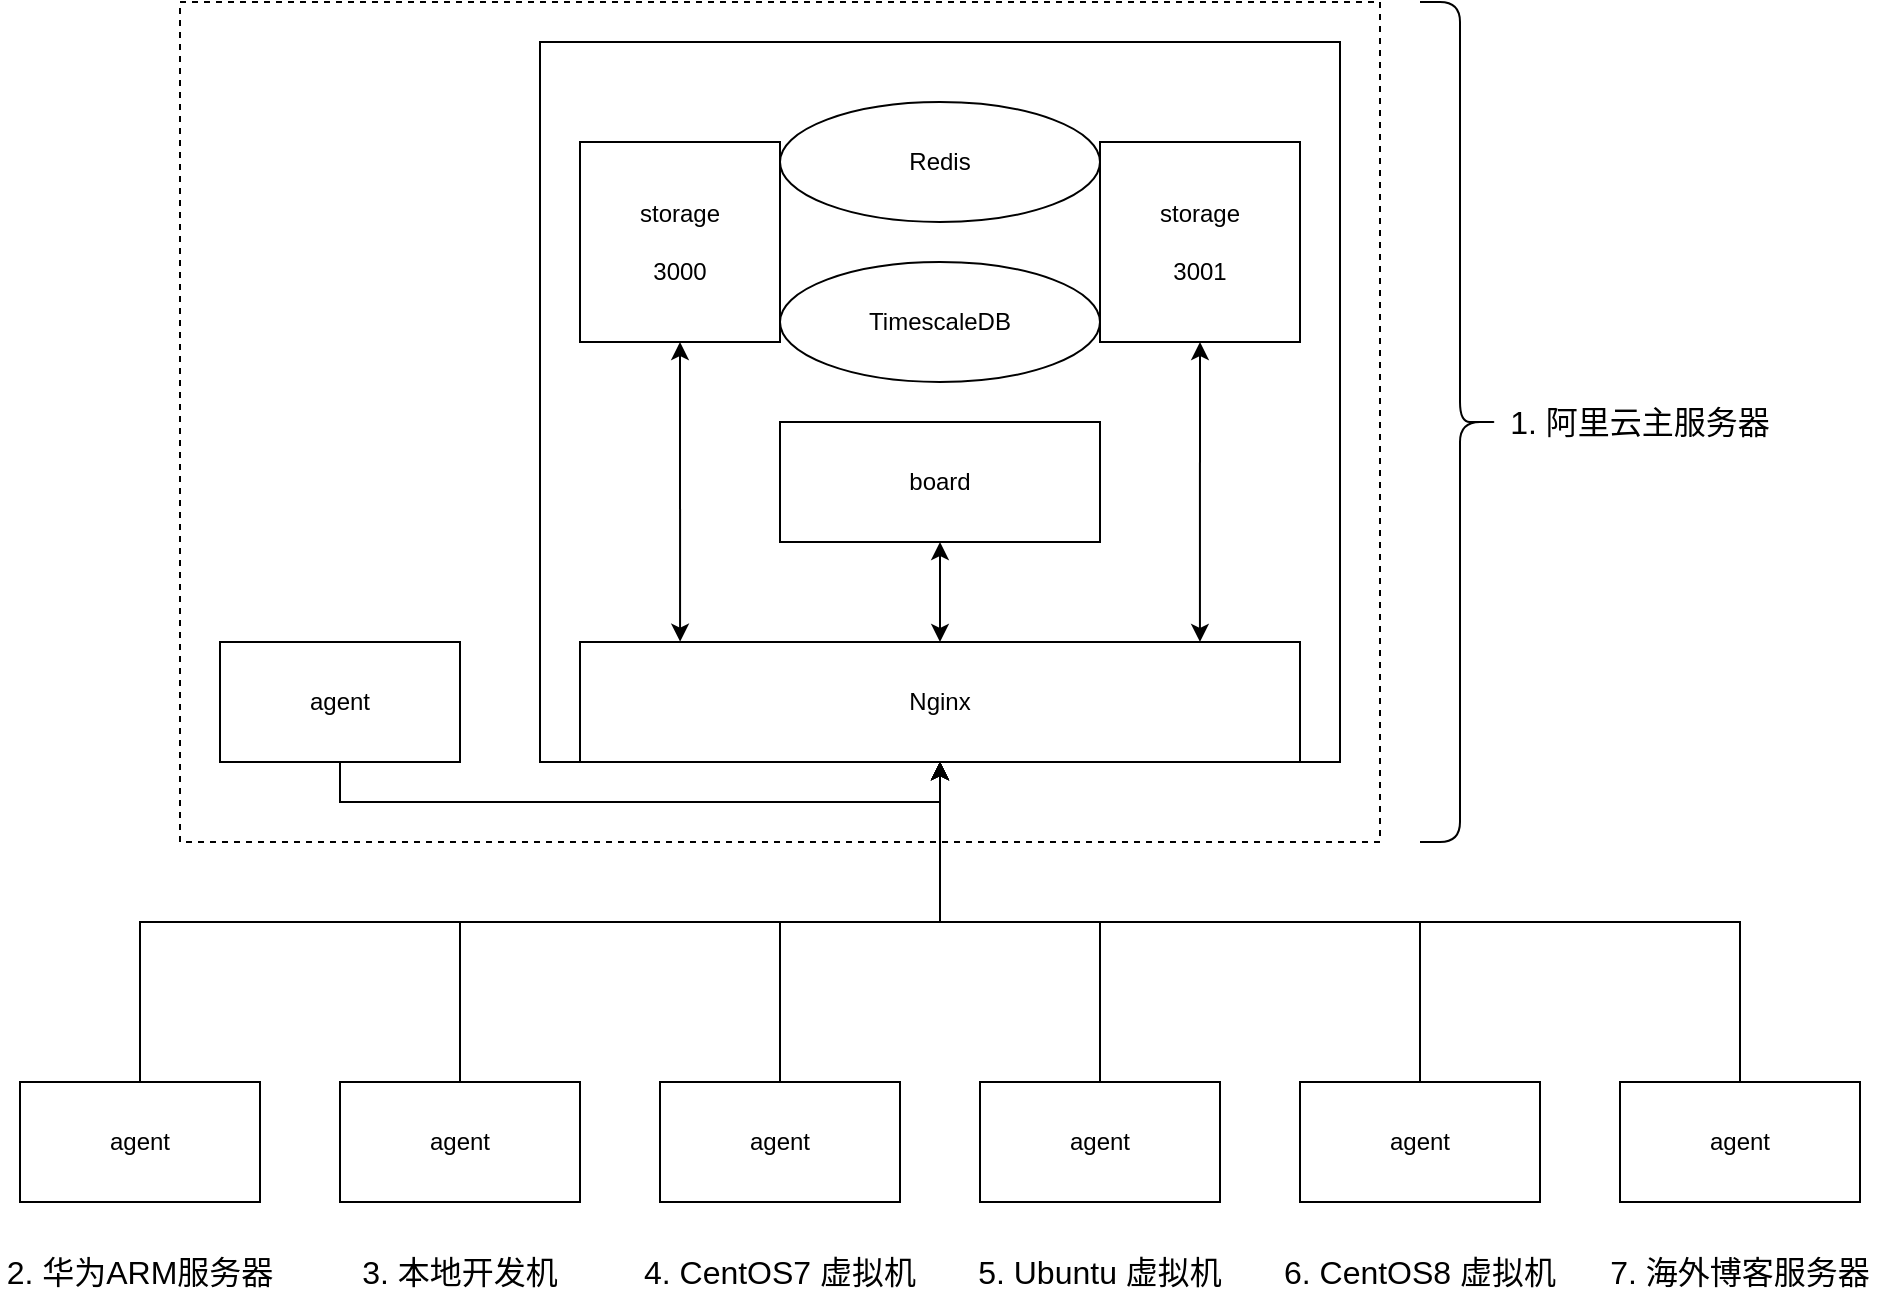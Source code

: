 <mxfile version="13.0.3" type="device" pages="3"><diagram id="oMDLLKR0qN7W7a1a9F6W" name="Page-1"><mxGraphModel dx="1762" dy="730" grid="1" gridSize="10" guides="0" tooltips="1" connect="1" arrows="1" fold="1" page="0" pageScale="1" pageWidth="827" pageHeight="1169" math="0" shadow="0"><root><mxCell id="0"/><mxCell id="1" parent="0"/><mxCell id="gWbpc-otTtTJiWKh2Hh1-37" value="" style="rounded=0;whiteSpace=wrap;html=1;fontSize=16;dashed=1;fillColor=none;" parent="1" vertex="1"><mxGeometry x="40" y="60" width="600" height="420" as="geometry"/></mxCell><mxCell id="gWbpc-otTtTJiWKh2Hh1-10" value="" style="rounded=0;whiteSpace=wrap;html=1;" parent="1" vertex="1"><mxGeometry x="220" y="80" width="400" height="360" as="geometry"/></mxCell><mxCell id="gWbpc-otTtTJiWKh2Hh1-25" style="edgeStyle=orthogonalEdgeStyle;rounded=0;orthogonalLoop=1;jettySize=auto;html=1;exitX=0.5;exitY=1;exitDx=0;exitDy=0;entryX=0.139;entryY=-0.003;entryDx=0;entryDy=0;entryPerimeter=0;startArrow=classic;startFill=1;" parent="1" source="gWbpc-otTtTJiWKh2Hh1-11" target="gWbpc-otTtTJiWKh2Hh1-23" edge="1"><mxGeometry relative="1" as="geometry"/></mxCell><mxCell id="gWbpc-otTtTJiWKh2Hh1-11" value="storage&lt;br&gt;&lt;br&gt;3000" style="rounded=0;whiteSpace=wrap;html=1;" parent="1" vertex="1"><mxGeometry x="240" y="130" width="100" height="100" as="geometry"/></mxCell><mxCell id="gWbpc-otTtTJiWKh2Hh1-24" style="edgeStyle=orthogonalEdgeStyle;rounded=0;orthogonalLoop=1;jettySize=auto;html=1;exitX=0.5;exitY=1;exitDx=0;exitDy=0;entryX=0.861;entryY=-0.001;entryDx=0;entryDy=0;entryPerimeter=0;startArrow=classic;startFill=1;" parent="1" source="gWbpc-otTtTJiWKh2Hh1-12" target="gWbpc-otTtTJiWKh2Hh1-23" edge="1"><mxGeometry relative="1" as="geometry"/></mxCell><mxCell id="gWbpc-otTtTJiWKh2Hh1-12" value="storage&lt;br&gt;&lt;br&gt;3001" style="rounded=0;whiteSpace=wrap;html=1;" parent="1" vertex="1"><mxGeometry x="500" y="130" width="100" height="100" as="geometry"/></mxCell><mxCell id="gWbpc-otTtTJiWKh2Hh1-26" style="edgeStyle=orthogonalEdgeStyle;rounded=0;orthogonalLoop=1;jettySize=auto;html=1;exitX=0.5;exitY=1;exitDx=0;exitDy=0;entryX=0.5;entryY=0;entryDx=0;entryDy=0;startArrow=classic;startFill=1;" parent="1" source="gWbpc-otTtTJiWKh2Hh1-13" target="gWbpc-otTtTJiWKh2Hh1-23" edge="1"><mxGeometry relative="1" as="geometry"/></mxCell><mxCell id="gWbpc-otTtTJiWKh2Hh1-13" value="board" style="rounded=0;whiteSpace=wrap;html=1;" parent="1" vertex="1"><mxGeometry x="340" y="270" width="160" height="60" as="geometry"/></mxCell><mxCell id="gWbpc-otTtTJiWKh2Hh1-33" style="edgeStyle=orthogonalEdgeStyle;rounded=0;orthogonalLoop=1;jettySize=auto;html=1;exitX=0.5;exitY=1;exitDx=0;exitDy=0;entryX=0.5;entryY=1;entryDx=0;entryDy=0;startArrow=none;startFill=0;" parent="1" source="gWbpc-otTtTJiWKh2Hh1-14" target="gWbpc-otTtTJiWKh2Hh1-23" edge="1"><mxGeometry relative="1" as="geometry"/></mxCell><mxCell id="gWbpc-otTtTJiWKh2Hh1-14" value="agent" style="rounded=0;whiteSpace=wrap;html=1;" parent="1" vertex="1"><mxGeometry x="60" y="380" width="120" height="60" as="geometry"/></mxCell><mxCell id="gWbpc-otTtTJiWKh2Hh1-27" style="edgeStyle=orthogonalEdgeStyle;rounded=0;orthogonalLoop=1;jettySize=auto;html=1;exitX=0.5;exitY=0;exitDx=0;exitDy=0;entryX=0.5;entryY=1;entryDx=0;entryDy=0;startArrow=none;startFill=0;" parent="1" source="gWbpc-otTtTJiWKh2Hh1-15" target="gWbpc-otTtTJiWKh2Hh1-23" edge="1"><mxGeometry relative="1" as="geometry"/></mxCell><mxCell id="gWbpc-otTtTJiWKh2Hh1-15" value="agent" style="rounded=0;whiteSpace=wrap;html=1;" parent="1" vertex="1"><mxGeometry x="-40" y="600" width="120" height="60" as="geometry"/></mxCell><mxCell id="gWbpc-otTtTJiWKh2Hh1-28" style="edgeStyle=orthogonalEdgeStyle;rounded=0;orthogonalLoop=1;jettySize=auto;html=1;exitX=0.5;exitY=0;exitDx=0;exitDy=0;entryX=0.5;entryY=1;entryDx=0;entryDy=0;startArrow=none;startFill=0;" parent="1" source="gWbpc-otTtTJiWKh2Hh1-16" target="gWbpc-otTtTJiWKh2Hh1-23" edge="1"><mxGeometry relative="1" as="geometry"/></mxCell><mxCell id="gWbpc-otTtTJiWKh2Hh1-16" value="agent" style="rounded=0;whiteSpace=wrap;html=1;" parent="1" vertex="1"><mxGeometry x="120" y="600" width="120" height="60" as="geometry"/></mxCell><mxCell id="gWbpc-otTtTJiWKh2Hh1-30" style="edgeStyle=orthogonalEdgeStyle;rounded=0;orthogonalLoop=1;jettySize=auto;html=1;exitX=0.5;exitY=0;exitDx=0;exitDy=0;entryX=0.5;entryY=1;entryDx=0;entryDy=0;startArrow=none;startFill=0;" parent="1" source="gWbpc-otTtTJiWKh2Hh1-17" target="gWbpc-otTtTJiWKh2Hh1-23" edge="1"><mxGeometry relative="1" as="geometry"/></mxCell><mxCell id="gWbpc-otTtTJiWKh2Hh1-17" value="agent" style="rounded=0;whiteSpace=wrap;html=1;" parent="1" vertex="1"><mxGeometry x="440" y="600" width="120" height="60" as="geometry"/></mxCell><mxCell id="gWbpc-otTtTJiWKh2Hh1-29" style="edgeStyle=orthogonalEdgeStyle;rounded=0;orthogonalLoop=1;jettySize=auto;html=1;exitX=0.5;exitY=0;exitDx=0;exitDy=0;entryX=0.5;entryY=1;entryDx=0;entryDy=0;startArrow=none;startFill=0;" parent="1" source="gWbpc-otTtTJiWKh2Hh1-18" target="gWbpc-otTtTJiWKh2Hh1-23" edge="1"><mxGeometry relative="1" as="geometry"/></mxCell><mxCell id="gWbpc-otTtTJiWKh2Hh1-18" value="agent" style="rounded=0;whiteSpace=wrap;html=1;" parent="1" vertex="1"><mxGeometry x="280" y="600" width="120" height="60" as="geometry"/></mxCell><mxCell id="gWbpc-otTtTJiWKh2Hh1-31" style="edgeStyle=orthogonalEdgeStyle;rounded=0;orthogonalLoop=1;jettySize=auto;html=1;exitX=0.5;exitY=0;exitDx=0;exitDy=0;entryX=0.5;entryY=1;entryDx=0;entryDy=0;startArrow=none;startFill=0;" parent="1" source="gWbpc-otTtTJiWKh2Hh1-19" target="gWbpc-otTtTJiWKh2Hh1-23" edge="1"><mxGeometry relative="1" as="geometry"/></mxCell><mxCell id="gWbpc-otTtTJiWKh2Hh1-19" value="agent" style="rounded=0;whiteSpace=wrap;html=1;" parent="1" vertex="1"><mxGeometry x="600" y="600" width="120" height="60" as="geometry"/></mxCell><mxCell id="gWbpc-otTtTJiWKh2Hh1-32" style="edgeStyle=orthogonalEdgeStyle;rounded=0;orthogonalLoop=1;jettySize=auto;html=1;exitX=0.5;exitY=0;exitDx=0;exitDy=0;entryX=0.5;entryY=1;entryDx=0;entryDy=0;startArrow=none;startFill=0;" parent="1" source="gWbpc-otTtTJiWKh2Hh1-20" target="gWbpc-otTtTJiWKh2Hh1-23" edge="1"><mxGeometry relative="1" as="geometry"/></mxCell><mxCell id="gWbpc-otTtTJiWKh2Hh1-20" value="agent" style="rounded=0;whiteSpace=wrap;html=1;" parent="1" vertex="1"><mxGeometry x="760" y="600" width="120" height="60" as="geometry"/></mxCell><mxCell id="gWbpc-otTtTJiWKh2Hh1-21" value="Redis" style="ellipse;whiteSpace=wrap;html=1;" parent="1" vertex="1"><mxGeometry x="340" y="110" width="160" height="60" as="geometry"/></mxCell><mxCell id="gWbpc-otTtTJiWKh2Hh1-22" value="TimescaleDB" style="ellipse;whiteSpace=wrap;html=1;" parent="1" vertex="1"><mxGeometry x="340" y="190" width="160" height="60" as="geometry"/></mxCell><mxCell id="gWbpc-otTtTJiWKh2Hh1-23" value="Nginx" style="rounded=0;whiteSpace=wrap;html=1;" parent="1" vertex="1"><mxGeometry x="240" y="380" width="360" height="60" as="geometry"/></mxCell><mxCell id="gWbpc-otTtTJiWKh2Hh1-34" value="1. 阿里云主服务器" style="text;html=1;strokeColor=none;fillColor=none;align=center;verticalAlign=middle;whiteSpace=wrap;rounded=0;fontSize=16;" parent="1" vertex="1"><mxGeometry x="700" y="255" width="140" height="30" as="geometry"/></mxCell><mxCell id="gWbpc-otTtTJiWKh2Hh1-36" value="" style="shape=curlyBracket;whiteSpace=wrap;html=1;rounded=1;fontSize=16;rotation=-180;" parent="1" vertex="1"><mxGeometry x="660" y="60" width="40" height="420" as="geometry"/></mxCell><mxCell id="gWbpc-otTtTJiWKh2Hh1-38" value="2. 华为ARM服务器" style="text;html=1;strokeColor=none;fillColor=none;align=center;verticalAlign=middle;whiteSpace=wrap;rounded=0;fontSize=16;" parent="1" vertex="1"><mxGeometry x="-50" y="680" width="140" height="30" as="geometry"/></mxCell><mxCell id="gWbpc-otTtTJiWKh2Hh1-39" value="3. 本地开发机" style="text;html=1;strokeColor=none;fillColor=none;align=center;verticalAlign=middle;whiteSpace=wrap;rounded=0;fontSize=16;" parent="1" vertex="1"><mxGeometry x="110" y="680" width="140" height="30" as="geometry"/></mxCell><mxCell id="gWbpc-otTtTJiWKh2Hh1-40" value="4. CentOS7 虚拟机" style="text;html=1;strokeColor=none;fillColor=none;align=center;verticalAlign=middle;whiteSpace=wrap;rounded=0;fontSize=16;" parent="1" vertex="1"><mxGeometry x="270" y="680" width="140" height="30" as="geometry"/></mxCell><mxCell id="gWbpc-otTtTJiWKh2Hh1-41" value="5. Ubuntu 虚拟机" style="text;html=1;strokeColor=none;fillColor=none;align=center;verticalAlign=middle;whiteSpace=wrap;rounded=0;fontSize=16;" parent="1" vertex="1"><mxGeometry x="430" y="680" width="140" height="30" as="geometry"/></mxCell><mxCell id="gWbpc-otTtTJiWKh2Hh1-42" value="6. CentOS8 虚拟机" style="text;html=1;strokeColor=none;fillColor=none;align=center;verticalAlign=middle;whiteSpace=wrap;rounded=0;fontSize=16;" parent="1" vertex="1"><mxGeometry x="590" y="680" width="140" height="30" as="geometry"/></mxCell><mxCell id="gWbpc-otTtTJiWKh2Hh1-43" value="7. 海外博客服务器" style="text;html=1;strokeColor=none;fillColor=none;align=center;verticalAlign=middle;whiteSpace=wrap;rounded=0;fontSize=16;" parent="1" vertex="1"><mxGeometry x="750" y="680" width="140" height="30" as="geometry"/></mxCell></root></mxGraphModel></diagram><diagram id="Mze_Y8Qln8Km4-CHijO_" name="Page-2"><mxGraphModel dx="1962" dy="730" grid="1" gridSize="10" guides="1" tooltips="1" connect="1" arrows="1" fold="1" page="0" pageScale="1" pageWidth="827" pageHeight="1169" math="0" shadow="0"><root><mxCell id="0jTUYV0A3ZZeUULcwXNt-0"/><mxCell id="0jTUYV0A3ZZeUULcwXNt-1" parent="0jTUYV0A3ZZeUULcwXNt-0"/><mxCell id="DjZJ5_dmQHw7abgSUGzw-4" style="edgeStyle=none;rounded=0;orthogonalLoop=1;jettySize=auto;html=1;exitX=0;exitY=0.5;exitDx=0;exitDy=0;entryX=1;entryY=0.5;entryDx=0;entryDy=0;startArrow=none;startFill=0;endArrow=none;endFill=0;fontSize=16;" parent="0jTUYV0A3ZZeUULcwXNt-1" source="lF3MLh2zBzdFZqGn1B2N-0" target="lF3MLh2zBzdFZqGn1B2N-3" edge="1"><mxGeometry relative="1" as="geometry"/></mxCell><mxCell id="DjZJ5_dmQHw7abgSUGzw-15" style="edgeStyle=none;rounded=0;orthogonalLoop=1;jettySize=auto;html=1;exitX=0.5;exitY=0;exitDx=0;exitDy=0;entryX=0.5;entryY=1;entryDx=0;entryDy=0;startArrow=none;startFill=0;endArrow=none;endFill=0;fontSize=16;" parent="0jTUYV0A3ZZeUULcwXNt-1" source="lF3MLh2zBzdFZqGn1B2N-0" target="DjZJ5_dmQHw7abgSUGzw-12" edge="1"><mxGeometry relative="1" as="geometry"/></mxCell><mxCell id="lF3MLh2zBzdFZqGn1B2N-0" value="&lt;font style=&quot;font-size: 24px&quot;&gt;规则组 1&lt;/font&gt;" style="ellipse;whiteSpace=wrap;html=1;fillColor=none;fontSize=16;" parent="0jTUYV0A3ZZeUULcwXNt-1" vertex="1"><mxGeometry x="240" y="400" width="160" height="120" as="geometry"/></mxCell><mxCell id="lF3MLh2zBzdFZqGn1B2N-1" value="&lt;font style=&quot;font-size: 24px&quot;&gt;规则组 2&lt;/font&gt;" style="ellipse;whiteSpace=wrap;html=1;fillColor=none;fontSize=16;" parent="0jTUYV0A3ZZeUULcwXNt-1" vertex="1"><mxGeometry x="480" y="400" width="160" height="120" as="geometry"/></mxCell><mxCell id="DjZJ5_dmQHw7abgSUGzw-3" style="rounded=0;orthogonalLoop=1;jettySize=auto;html=1;exitX=1;exitY=0.5;exitDx=0;exitDy=0;entryX=0;entryY=0.5;entryDx=0;entryDy=0;startArrow=none;startFill=0;fontSize=16;endArrow=none;endFill=0;" parent="0jTUYV0A3ZZeUULcwXNt-1" source="lF3MLh2zBzdFZqGn1B2N-2" target="lF3MLh2zBzdFZqGn1B2N-0" edge="1"><mxGeometry relative="1" as="geometry"/></mxCell><mxCell id="lF3MLh2zBzdFZqGn1B2N-2" value="监控规则 1" style="rounded=0;whiteSpace=wrap;html=1;fillColor=none;fontSize=16;" parent="0jTUYV0A3ZZeUULcwXNt-1" vertex="1"><mxGeometry x="-40" y="400" width="200" height="40" as="geometry"/></mxCell><mxCell id="lF3MLh2zBzdFZqGn1B2N-3" value="&lt;span&gt;监控规则 2&lt;/span&gt;" style="rounded=0;whiteSpace=wrap;html=1;fillColor=none;fontSize=16;" parent="0jTUYV0A3ZZeUULcwXNt-1" vertex="1"><mxGeometry x="-40" y="480" width="200" height="40" as="geometry"/></mxCell><mxCell id="DjZJ5_dmQHw7abgSUGzw-6" style="edgeStyle=none;rounded=0;orthogonalLoop=1;jettySize=auto;html=1;exitX=0;exitY=0.5;exitDx=0;exitDy=0;entryX=1;entryY=0.5;entryDx=0;entryDy=0;startArrow=none;startFill=0;endArrow=none;endFill=0;fontSize=16;" parent="0jTUYV0A3ZZeUULcwXNt-1" source="lF3MLh2zBzdFZqGn1B2N-4" target="lF3MLh2zBzdFZqGn1B2N-1" edge="1"><mxGeometry relative="1" as="geometry"/></mxCell><mxCell id="lF3MLh2zBzdFZqGn1B2N-4" value="&lt;span&gt;监控规则 3&lt;/span&gt;" style="rounded=0;whiteSpace=wrap;html=1;fillColor=none;fontSize=16;" parent="0jTUYV0A3ZZeUULcwXNt-1" vertex="1"><mxGeometry x="720" y="360" width="200" height="40" as="geometry"/></mxCell><mxCell id="DjZJ5_dmQHw7abgSUGzw-8" style="edgeStyle=none;rounded=0;orthogonalLoop=1;jettySize=auto;html=1;exitX=0;exitY=0.5;exitDx=0;exitDy=0;entryX=1;entryY=0.5;entryDx=0;entryDy=0;startArrow=none;startFill=0;endArrow=none;endFill=0;fontSize=16;" parent="0jTUYV0A3ZZeUULcwXNt-1" source="lF3MLh2zBzdFZqGn1B2N-5" target="lF3MLh2zBzdFZqGn1B2N-1" edge="1"><mxGeometry relative="1" as="geometry"/></mxCell><mxCell id="lF3MLh2zBzdFZqGn1B2N-5" value="&lt;span&gt;监控规则 5&lt;/span&gt;" style="rounded=0;whiteSpace=wrap;html=1;fillColor=none;fontSize=16;" parent="0jTUYV0A3ZZeUULcwXNt-1" vertex="1"><mxGeometry x="720" y="520" width="200" height="40" as="geometry"/></mxCell><mxCell id="DjZJ5_dmQHw7abgSUGzw-7" style="edgeStyle=none;rounded=0;orthogonalLoop=1;jettySize=auto;html=1;exitX=0;exitY=0.5;exitDx=0;exitDy=0;entryX=1;entryY=0.5;entryDx=0;entryDy=0;startArrow=none;startFill=0;endArrow=none;endFill=0;fontSize=16;" parent="0jTUYV0A3ZZeUULcwXNt-1" source="lF3MLh2zBzdFZqGn1B2N-6" target="lF3MLh2zBzdFZqGn1B2N-1" edge="1"><mxGeometry relative="1" as="geometry"/></mxCell><mxCell id="lF3MLh2zBzdFZqGn1B2N-6" value="&lt;span&gt;监控规则 4&lt;/span&gt;" style="rounded=0;whiteSpace=wrap;html=1;fillColor=none;fontSize=16;" parent="0jTUYV0A3ZZeUULcwXNt-1" vertex="1"><mxGeometry x="720" y="440" width="200" height="40" as="geometry"/></mxCell><mxCell id="DjZJ5_dmQHw7abgSUGzw-5" style="edgeStyle=none;rounded=0;orthogonalLoop=1;jettySize=auto;html=1;exitX=0.5;exitY=0;exitDx=0;exitDy=0;entryX=0.5;entryY=1;entryDx=0;entryDy=0;startArrow=none;startFill=0;endArrow=none;endFill=0;fontSize=16;" parent="0jTUYV0A3ZZeUULcwXNt-1" source="DjZJ5_dmQHw7abgSUGzw-0" target="lF3MLh2zBzdFZqGn1B2N-0" edge="1"><mxGeometry relative="1" as="geometry"/></mxCell><mxCell id="DjZJ5_dmQHw7abgSUGzw-0" value="被监控主机 1" style="rounded=0;whiteSpace=wrap;html=1;fillColor=none;fontSize=16;" parent="0jTUYV0A3ZZeUULcwXNt-1" vertex="1"><mxGeometry x="160" y="640" width="120" height="60" as="geometry"/></mxCell><mxCell id="DjZJ5_dmQHw7abgSUGzw-10" style="edgeStyle=none;rounded=0;orthogonalLoop=1;jettySize=auto;html=1;exitX=0.5;exitY=0;exitDx=0;exitDy=0;entryX=0.5;entryY=1;entryDx=0;entryDy=0;startArrow=none;startFill=0;endArrow=none;endFill=0;fontSize=16;" parent="0jTUYV0A3ZZeUULcwXNt-1" source="DjZJ5_dmQHw7abgSUGzw-1" target="lF3MLh2zBzdFZqGn1B2N-1" edge="1"><mxGeometry relative="1" as="geometry"/></mxCell><mxCell id="DjZJ5_dmQHw7abgSUGzw-11" style="edgeStyle=none;rounded=0;orthogonalLoop=1;jettySize=auto;html=1;exitX=0.5;exitY=0;exitDx=0;exitDy=0;entryX=0.5;entryY=1;entryDx=0;entryDy=0;startArrow=none;startFill=0;endArrow=none;endFill=0;fontSize=16;" parent="0jTUYV0A3ZZeUULcwXNt-1" source="DjZJ5_dmQHw7abgSUGzw-1" target="lF3MLh2zBzdFZqGn1B2N-0" edge="1"><mxGeometry relative="1" as="geometry"/></mxCell><mxCell id="DjZJ5_dmQHw7abgSUGzw-1" value="被监控主机 2" style="rounded=0;whiteSpace=wrap;html=1;fillColor=none;fontSize=16;" parent="0jTUYV0A3ZZeUULcwXNt-1" vertex="1"><mxGeometry x="380" y="640" width="120" height="60" as="geometry"/></mxCell><mxCell id="DjZJ5_dmQHw7abgSUGzw-9" style="edgeStyle=none;rounded=0;orthogonalLoop=1;jettySize=auto;html=1;exitX=0.5;exitY=0;exitDx=0;exitDy=0;entryX=0.5;entryY=1;entryDx=0;entryDy=0;startArrow=none;startFill=0;endArrow=none;endFill=0;fontSize=16;" parent="0jTUYV0A3ZZeUULcwXNt-1" source="DjZJ5_dmQHw7abgSUGzw-2" target="lF3MLh2zBzdFZqGn1B2N-1" edge="1"><mxGeometry relative="1" as="geometry"/></mxCell><mxCell id="DjZJ5_dmQHw7abgSUGzw-2" value="被监控主机 3" style="rounded=0;whiteSpace=wrap;html=1;fillColor=none;fontSize=16;" parent="0jTUYV0A3ZZeUULcwXNt-1" vertex="1"><mxGeometry x="600" y="640" width="120" height="60" as="geometry"/></mxCell><mxCell id="DjZJ5_dmQHw7abgSUGzw-12" value="推送 1" style="whiteSpace=wrap;html=1;aspect=fixed;fillColor=none;fontSize=16;" parent="0jTUYV0A3ZZeUULcwXNt-1" vertex="1"><mxGeometry x="200" y="200" width="80" height="80" as="geometry"/></mxCell><mxCell id="DjZJ5_dmQHw7abgSUGzw-16" style="edgeStyle=none;rounded=0;orthogonalLoop=1;jettySize=auto;html=1;exitX=0.5;exitY=1;exitDx=0;exitDy=0;entryX=0.5;entryY=0;entryDx=0;entryDy=0;startArrow=none;startFill=0;endArrow=none;endFill=0;fontSize=16;" parent="0jTUYV0A3ZZeUULcwXNt-1" source="DjZJ5_dmQHw7abgSUGzw-13" target="lF3MLh2zBzdFZqGn1B2N-0" edge="1"><mxGeometry relative="1" as="geometry"/></mxCell><mxCell id="DjZJ5_dmQHw7abgSUGzw-17" style="edgeStyle=none;rounded=0;orthogonalLoop=1;jettySize=auto;html=1;exitX=0.5;exitY=1;exitDx=0;exitDy=0;entryX=0.5;entryY=0;entryDx=0;entryDy=0;startArrow=none;startFill=0;endArrow=none;endFill=0;fontSize=16;" parent="0jTUYV0A3ZZeUULcwXNt-1" source="DjZJ5_dmQHw7abgSUGzw-13" target="lF3MLh2zBzdFZqGn1B2N-1" edge="1"><mxGeometry relative="1" as="geometry"/></mxCell><mxCell id="DjZJ5_dmQHw7abgSUGzw-13" value="推送 2" style="whiteSpace=wrap;html=1;aspect=fixed;fillColor=none;fontSize=16;" parent="0jTUYV0A3ZZeUULcwXNt-1" vertex="1"><mxGeometry x="400" y="200" width="80" height="80" as="geometry"/></mxCell><mxCell id="DjZJ5_dmQHw7abgSUGzw-18" style="edgeStyle=none;rounded=0;orthogonalLoop=1;jettySize=auto;html=1;exitX=0.5;exitY=1;exitDx=0;exitDy=0;entryX=0.5;entryY=0;entryDx=0;entryDy=0;startArrow=none;startFill=0;endArrow=none;endFill=0;fontSize=16;" parent="0jTUYV0A3ZZeUULcwXNt-1" source="DjZJ5_dmQHw7abgSUGzw-14" target="lF3MLh2zBzdFZqGn1B2N-1" edge="1"><mxGeometry relative="1" as="geometry"/></mxCell><mxCell id="DjZJ5_dmQHw7abgSUGzw-14" value="推送 3" style="whiteSpace=wrap;html=1;aspect=fixed;fillColor=none;fontSize=16;" parent="0jTUYV0A3ZZeUULcwXNt-1" vertex="1"><mxGeometry x="600" y="200" width="80" height="80" as="geometry"/></mxCell><mxCell id="DjZJ5_dmQHw7abgSUGzw-19" value="&lt;font style=&quot;font-size: 20px&quot;&gt;规则组与推送之间&lt;br&gt;多对多&lt;/font&gt;" style="text;html=1;strokeColor=#000000;fillColor=none;align=center;verticalAlign=middle;whiteSpace=wrap;rounded=0;fontSize=16;dashed=1;" parent="0jTUYV0A3ZZeUULcwXNt-1" vertex="1"><mxGeometry x="340" y="80" width="200" height="80" as="geometry"/></mxCell><mxCell id="DjZJ5_dmQHw7abgSUGzw-20" value="&lt;font style=&quot;font-size: 20px&quot;&gt;规则组与监控规则之间&lt;br&gt;一对多&lt;/font&gt;" style="text;html=1;strokeColor=#000000;fillColor=none;align=center;verticalAlign=middle;whiteSpace=wrap;rounded=0;fontSize=16;dashed=1;" parent="0jTUYV0A3ZZeUULcwXNt-1" vertex="1"><mxGeometry x="960" y="420" width="240" height="80" as="geometry"/></mxCell><mxCell id="DjZJ5_dmQHw7abgSUGzw-21" value="&lt;font style=&quot;font-size: 20px&quot;&gt;规则组与主机之间&lt;br&gt;多对多&lt;/font&gt;" style="text;html=1;strokeColor=#000000;fillColor=none;align=center;verticalAlign=middle;whiteSpace=wrap;rounded=0;fontSize=16;dashed=1;" parent="0jTUYV0A3ZZeUULcwXNt-1" vertex="1"><mxGeometry x="340" y="740" width="200" height="80" as="geometry"/></mxCell><mxCell id="DjZJ5_dmQHw7abgSUGzw-22" value="&lt;font style=&quot;font-size: 20px&quot;&gt;规则组与监控规则之间&lt;br&gt;一对多&lt;/font&gt;" style="text;html=1;strokeColor=#000000;fillColor=none;align=center;verticalAlign=middle;whiteSpace=wrap;rounded=0;fontSize=16;dashed=1;" parent="0jTUYV0A3ZZeUULcwXNt-1" vertex="1"><mxGeometry x="-320" y="420" width="240" height="80" as="geometry"/></mxCell></root></mxGraphModel></diagram><diagram id="I8DJ40_iz2xaML3qJLZL" name="Page-3"><mxGraphModel dx="1562" dy="730" grid="1" gridSize="10" guides="1" tooltips="1" connect="1" arrows="1" fold="1" page="0" pageScale="1" pageWidth="827" pageHeight="1169" math="0" shadow="0"><root><mxCell id="EtTQp9y4mcfb8VfUIidm-0"/><mxCell id="EtTQp9y4mcfb8VfUIidm-1" parent="EtTQp9y4mcfb8VfUIidm-0"/><mxCell id="EtTQp9y4mcfb8VfUIidm-2" style="edgeStyle=orthogonalEdgeStyle;rounded=0;orthogonalLoop=1;jettySize=auto;html=1;exitX=1;exitY=0.5;exitDx=0;exitDy=0;entryX=0.003;entryY=0.106;entryDx=0;entryDy=0;entryPerimeter=0;fillColor=none;" parent="EtTQp9y4mcfb8VfUIidm-1" source="EtTQp9y4mcfb8VfUIidm-3" target="EtTQp9y4mcfb8VfUIidm-23" edge="1"><mxGeometry relative="1" as="geometry"/></mxCell><mxCell id="EtTQp9y4mcfb8VfUIidm-3" value="监控采集模块" style="rounded=0;whiteSpace=wrap;html=1;" parent="EtTQp9y4mcfb8VfUIidm-1" vertex="1"><mxGeometry x="80" y="160" width="120" height="60" as="geometry"/></mxCell><mxCell id="EtTQp9y4mcfb8VfUIidm-4" style="edgeStyle=orthogonalEdgeStyle;rounded=0;orthogonalLoop=1;jettySize=auto;html=1;exitX=1;exitY=0.5;exitDx=0;exitDy=0;entryX=0.003;entryY=0.288;entryDx=0;entryDy=0;entryPerimeter=0;fillColor=none;" parent="EtTQp9y4mcfb8VfUIidm-1" source="EtTQp9y4mcfb8VfUIidm-5" target="EtTQp9y4mcfb8VfUIidm-23" edge="1"><mxGeometry relative="1" as="geometry"><Array as="points"><mxPoint x="230" y="310"/></Array></mxGeometry></mxCell><mxCell id="EtTQp9y4mcfb8VfUIidm-5" value="&lt;span&gt;监控采集模块&lt;/span&gt;" style="rounded=0;whiteSpace=wrap;html=1;" parent="EtTQp9y4mcfb8VfUIidm-1" vertex="1"><mxGeometry x="80" y="280" width="120" height="60" as="geometry"/></mxCell><mxCell id="EtTQp9y4mcfb8VfUIidm-6" style="edgeStyle=orthogonalEdgeStyle;rounded=0;orthogonalLoop=1;jettySize=auto;html=1;exitX=1;exitY=0.5;exitDx=0;exitDy=0;entryX=0.003;entryY=0.47;entryDx=0;entryDy=0;entryPerimeter=0;fillColor=none;" parent="EtTQp9y4mcfb8VfUIidm-1" source="EtTQp9y4mcfb8VfUIidm-7" target="EtTQp9y4mcfb8VfUIidm-23" edge="1"><mxGeometry relative="1" as="geometry"><Array as="points"><mxPoint x="230" y="430"/></Array></mxGeometry></mxCell><mxCell id="EtTQp9y4mcfb8VfUIidm-7" value="&lt;span&gt;监控采集模块&lt;/span&gt;" style="rounded=0;whiteSpace=wrap;html=1;" parent="EtTQp9y4mcfb8VfUIidm-1" vertex="1"><mxGeometry x="80" y="400" width="120" height="60" as="geometry"/></mxCell><mxCell id="EtTQp9y4mcfb8VfUIidm-8" style="edgeStyle=orthogonalEdgeStyle;rounded=0;orthogonalLoop=1;jettySize=auto;html=1;exitX=1;exitY=0.5;exitDx=0;exitDy=0;entryX=-0.002;entryY=0.652;entryDx=0;entryDy=0;entryPerimeter=0;fillColor=none;" parent="EtTQp9y4mcfb8VfUIidm-1" source="EtTQp9y4mcfb8VfUIidm-9" target="EtTQp9y4mcfb8VfUIidm-23" edge="1"><mxGeometry relative="1" as="geometry"><Array as="points"><mxPoint x="230" y="550"/></Array></mxGeometry></mxCell><mxCell id="EtTQp9y4mcfb8VfUIidm-9" value="&lt;span&gt;监控采集模块&lt;/span&gt;" style="rounded=0;whiteSpace=wrap;html=1;" parent="EtTQp9y4mcfb8VfUIidm-1" vertex="1"><mxGeometry x="80" y="520" width="120" height="60" as="geometry"/></mxCell><mxCell id="EtTQp9y4mcfb8VfUIidm-10" style="edgeStyle=orthogonalEdgeStyle;rounded=0;orthogonalLoop=1;jettySize=auto;html=1;exitX=0;exitY=0.5;exitDx=0;exitDy=0;entryX=1;entryY=0.197;entryDx=0;entryDy=0;entryPerimeter=0;startArrow=classic;startFill=1;endArrow=classic;endFill=1;fillColor=none;fontSize=16;" parent="EtTQp9y4mcfb8VfUIidm-1" source="EtTQp9y4mcfb8VfUIidm-13" target="EtTQp9y4mcfb8VfUIidm-23" edge="1"><mxGeometry relative="1" as="geometry"/></mxCell><mxCell id="EtTQp9y4mcfb8VfUIidm-11" style="edgeStyle=orthogonalEdgeStyle;rounded=0;orthogonalLoop=1;jettySize=auto;html=1;exitX=1;exitY=0.25;exitDx=0;exitDy=0;entryX=0.5;entryY=0;entryDx=0;entryDy=0;startArrow=classic;startFill=1;endArrow=classic;endFill=1;fillColor=none;fontSize=16;" parent="EtTQp9y4mcfb8VfUIidm-1" source="EtTQp9y4mcfb8VfUIidm-13" target="EtTQp9y4mcfb8VfUIidm-19" edge="1"><mxGeometry relative="1" as="geometry"/></mxCell><mxCell id="EtTQp9y4mcfb8VfUIidm-12" style="edgeStyle=orthogonalEdgeStyle;rounded=0;orthogonalLoop=1;jettySize=auto;html=1;exitX=1;exitY=0.75;exitDx=0;exitDy=0;entryX=0.5;entryY=0;entryDx=0;entryDy=0;startArrow=classic;startFill=1;endArrow=classic;endFill=1;fillColor=none;fontSize=16;" parent="EtTQp9y4mcfb8VfUIidm-1" source="EtTQp9y4mcfb8VfUIidm-13" target="EtTQp9y4mcfb8VfUIidm-18" edge="1"><mxGeometry relative="1" as="geometry"/></mxCell><mxCell id="EtTQp9y4mcfb8VfUIidm-13" value="数据存储与处理模块" style="whiteSpace=wrap;html=1;aspect=fixed;" parent="EtTQp9y4mcfb8VfUIidm-1" vertex="1"><mxGeometry x="360" y="190" width="120" height="120" as="geometry"/></mxCell><mxCell id="EtTQp9y4mcfb8VfUIidm-14" style="edgeStyle=orthogonalEdgeStyle;rounded=0;orthogonalLoop=1;jettySize=auto;html=1;exitX=0;exitY=0.5;exitDx=0;exitDy=0;entryX=1;entryY=0.56;entryDx=0;entryDy=0;entryPerimeter=0;startArrow=classic;startFill=1;endArrow=classic;endFill=1;fillColor=none;fontSize=16;" parent="EtTQp9y4mcfb8VfUIidm-1" source="EtTQp9y4mcfb8VfUIidm-17" target="EtTQp9y4mcfb8VfUIidm-23" edge="1"><mxGeometry relative="1" as="geometry"><Array as="points"><mxPoint x="330" y="490"/></Array></mxGeometry></mxCell><mxCell id="EtTQp9y4mcfb8VfUIidm-15" style="edgeStyle=orthogonalEdgeStyle;rounded=0;orthogonalLoop=1;jettySize=auto;html=1;exitX=1;exitY=0.25;exitDx=0;exitDy=0;entryX=0.5;entryY=1;entryDx=0;entryDy=0;startArrow=classic;startFill=1;endArrow=classic;endFill=1;fillColor=none;fontSize=16;" parent="EtTQp9y4mcfb8VfUIidm-1" source="EtTQp9y4mcfb8VfUIidm-17" target="EtTQp9y4mcfb8VfUIidm-18" edge="1"><mxGeometry relative="1" as="geometry"/></mxCell><mxCell id="EtTQp9y4mcfb8VfUIidm-16" style="edgeStyle=orthogonalEdgeStyle;rounded=0;orthogonalLoop=1;jettySize=auto;html=1;exitX=1;exitY=0.75;exitDx=0;exitDy=0;entryX=0.5;entryY=1;entryDx=0;entryDy=0;startArrow=classic;startFill=1;endArrow=classic;endFill=1;fillColor=none;fontSize=16;" parent="EtTQp9y4mcfb8VfUIidm-1" source="EtTQp9y4mcfb8VfUIidm-17" target="EtTQp9y4mcfb8VfUIidm-19" edge="1"><mxGeometry relative="1" as="geometry"/></mxCell><mxCell id="EtTQp9y4mcfb8VfUIidm-17" value="&lt;span&gt;数据存储与处理模块&lt;/span&gt;" style="whiteSpace=wrap;html=1;aspect=fixed;" parent="EtTQp9y4mcfb8VfUIidm-1" vertex="1"><mxGeometry x="360" y="430" width="120" height="120" as="geometry"/></mxCell><mxCell id="EtTQp9y4mcfb8VfUIidm-18" value="timescaledb" style="shape=cylinder;whiteSpace=wrap;html=1;boundedLbl=1;backgroundOutline=1;" parent="EtTQp9y4mcfb8VfUIidm-1" vertex="1"><mxGeometry x="520" y="310" width="120" height="120" as="geometry"/></mxCell><mxCell id="EtTQp9y4mcfb8VfUIidm-19" value="redis" style="shape=cylinder;whiteSpace=wrap;html=1;boundedLbl=1;backgroundOutline=1;" parent="EtTQp9y4mcfb8VfUIidm-1" vertex="1"><mxGeometry x="680" y="310" width="120" height="120" as="geometry"/></mxCell><mxCell id="EtTQp9y4mcfb8VfUIidm-20" style="edgeStyle=orthogonalEdgeStyle;rounded=0;orthogonalLoop=1;jettySize=auto;html=1;exitX=1;exitY=0.25;exitDx=0;exitDy=0;entryX=-0.002;entryY=0.848;entryDx=0;entryDy=0;entryPerimeter=0;fillColor=none;" parent="EtTQp9y4mcfb8VfUIidm-1" source="EtTQp9y4mcfb8VfUIidm-22" target="EtTQp9y4mcfb8VfUIidm-23" edge="1"><mxGeometry relative="1" as="geometry"><Array as="points"><mxPoint x="210" y="680"/></Array></mxGeometry></mxCell><mxCell id="EtTQp9y4mcfb8VfUIidm-21" style="edgeStyle=orthogonalEdgeStyle;rounded=0;orthogonalLoop=1;jettySize=auto;html=1;exitX=1;exitY=0.75;exitDx=0;exitDy=0;entryX=0.003;entryY=0.909;entryDx=0;entryDy=0;entryPerimeter=0;fillColor=none;startArrow=classic;startFill=1;endArrow=none;endFill=0;" parent="EtTQp9y4mcfb8VfUIidm-1" source="EtTQp9y4mcfb8VfUIidm-22" target="EtTQp9y4mcfb8VfUIidm-23" edge="1"><mxGeometry relative="1" as="geometry"><Array as="points"><mxPoint x="210" y="720"/></Array></mxGeometry></mxCell><mxCell id="EtTQp9y4mcfb8VfUIidm-22" value="可视化" style="whiteSpace=wrap;html=1;aspect=fixed;" parent="EtTQp9y4mcfb8VfUIidm-1" vertex="1"><mxGeometry x="80" y="660" width="80" height="80" as="geometry"/></mxCell><mxCell id="EtTQp9y4mcfb8VfUIidm-23" value="Nginx" style="rounded=0;whiteSpace=wrap;html=1;fillColor=#ffffff;" parent="EtTQp9y4mcfb8VfUIidm-1" vertex="1"><mxGeometry x="260" y="120" width="40" height="660" as="geometry"/></mxCell><mxCell id="EtTQp9y4mcfb8VfUIidm-24" value="" style="endArrow=none;dashed=1;html=1;fillColor=none;" parent="EtTQp9y4mcfb8VfUIidm-1" edge="1"><mxGeometry width="50" height="50" relative="1" as="geometry"><mxPoint x="40" y="620" as="sourcePoint"/><mxPoint x="760" y="620" as="targetPoint"/></mxGeometry></mxCell><mxCell id="EtTQp9y4mcfb8VfUIidm-25" value="内网" style="edgeLabel;html=1;align=center;verticalAlign=middle;resizable=0;points=[];fontSize=16;" parent="EtTQp9y4mcfb8VfUIidm-24" vertex="1" connectable="0"><mxGeometry x="0.464" y="2" relative="1" as="geometry"><mxPoint x="163" y="-18" as="offset"/></mxGeometry></mxCell><mxCell id="EtTQp9y4mcfb8VfUIidm-26" value="外网" style="edgeLabel;html=1;align=center;verticalAlign=middle;resizable=0;points=[];fontSize=16;" parent="EtTQp9y4mcfb8VfUIidm-24" vertex="1" connectable="0"><mxGeometry x="0.406" y="2" relative="1" as="geometry"><mxPoint x="184" y="22" as="offset"/></mxGeometry></mxCell></root></mxGraphModel></diagram></mxfile>